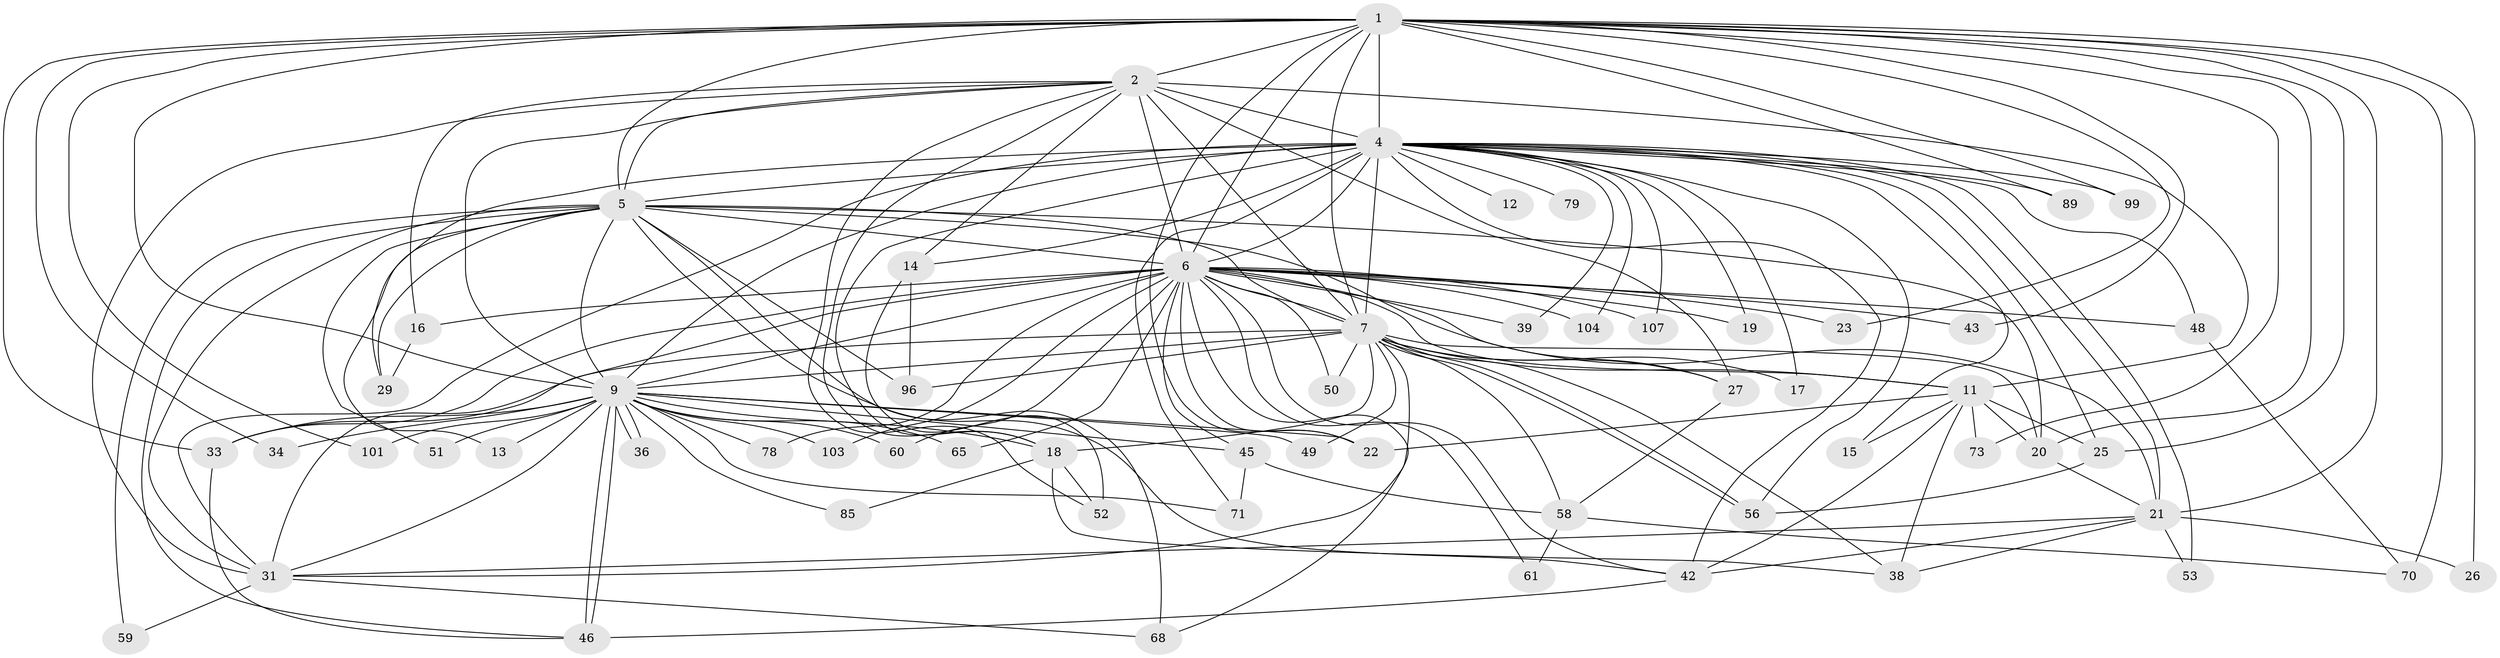 // original degree distribution, {27: 0.016666666666666666, 15: 0.008333333333333333, 16: 0.008333333333333333, 17: 0.008333333333333333, 21: 0.008333333333333333, 22: 0.008333333333333333, 24: 0.008333333333333333, 26: 0.008333333333333333, 32: 0.008333333333333333, 10: 0.008333333333333333, 2: 0.5666666666666667, 4: 0.075, 3: 0.18333333333333332, 5: 0.05, 7: 0.008333333333333333, 6: 0.025}
// Generated by graph-tools (version 1.1) at 2025/14/03/09/25 04:14:06]
// undirected, 60 vertices, 160 edges
graph export_dot {
graph [start="1"]
  node [color=gray90,style=filled];
  1 [super="+74"];
  2 [super="+55+109+3+28"];
  4 [super="+54+10"];
  5;
  6 [super="+8"];
  7;
  9;
  11;
  12;
  13;
  14;
  15;
  16;
  17;
  18 [super="+30"];
  19;
  20 [super="+90+94"];
  21 [super="+86+41"];
  22 [super="+100+97+77"];
  23;
  25 [super="+44"];
  26;
  27 [super="+35"];
  29 [super="+88"];
  31 [super="+63+32+83+37"];
  33 [super="+40"];
  34;
  36;
  38 [super="+105+62"];
  39;
  42 [super="+91+111+118+57"];
  43;
  45 [super="+92"];
  46 [super="+84"];
  48 [super="+76+69"];
  49;
  50;
  51;
  52 [super="+95"];
  53;
  56 [super="+106+102"];
  58;
  59;
  60;
  61;
  65;
  68 [super="+98"];
  70 [super="+81"];
  71;
  73 [super="+112"];
  78 [super="+110"];
  79;
  85;
  89;
  96 [super="+115"];
  99;
  101;
  103;
  104;
  107;
  1 -- 2 [weight=4];
  1 -- 4 [weight=2];
  1 -- 5;
  1 -- 6 [weight=2];
  1 -- 7;
  1 -- 9;
  1 -- 22;
  1 -- 23;
  1 -- 25;
  1 -- 26;
  1 -- 34;
  1 -- 43;
  1 -- 73 [weight=2];
  1 -- 89;
  1 -- 99;
  1 -- 101;
  1 -- 70;
  1 -- 20;
  1 -- 21 [weight=2];
  1 -- 33;
  2 -- 4 [weight=5];
  2 -- 5 [weight=3];
  2 -- 6 [weight=6];
  2 -- 7 [weight=2];
  2 -- 9 [weight=4];
  2 -- 14;
  2 -- 31 [weight=3];
  2 -- 11;
  2 -- 16;
  2 -- 52;
  2 -- 18;
  2 -- 27;
  4 -- 5 [weight=2];
  4 -- 6 [weight=5];
  4 -- 7 [weight=2];
  4 -- 9 [weight=3];
  4 -- 14;
  4 -- 18;
  4 -- 19;
  4 -- 39;
  4 -- 99;
  4 -- 31 [weight=2];
  4 -- 25;
  4 -- 42 [weight=2];
  4 -- 71;
  4 -- 12;
  4 -- 15;
  4 -- 79;
  4 -- 17;
  4 -- 21;
  4 -- 89;
  4 -- 29;
  4 -- 104;
  4 -- 107;
  4 -- 48;
  4 -- 53;
  4 -- 56;
  5 -- 6 [weight=2];
  5 -- 7;
  5 -- 9;
  5 -- 13;
  5 -- 20;
  5 -- 27;
  5 -- 29;
  5 -- 51;
  5 -- 59;
  5 -- 96;
  5 -- 42;
  5 -- 68;
  5 -- 31;
  5 -- 46;
  6 -- 7 [weight=2];
  6 -- 9 [weight=2];
  6 -- 11;
  6 -- 21;
  6 -- 23;
  6 -- 43;
  6 -- 48 [weight=3];
  6 -- 78 [weight=2];
  6 -- 103;
  6 -- 107;
  6 -- 22 [weight=2];
  6 -- 65;
  6 -- 68;
  6 -- 16;
  6 -- 19;
  6 -- 33;
  6 -- 39;
  6 -- 104;
  6 -- 42;
  6 -- 45;
  6 -- 50;
  6 -- 60;
  6 -- 61;
  6 -- 31 [weight=2];
  7 -- 9;
  7 -- 11;
  7 -- 17;
  7 -- 27;
  7 -- 31 [weight=2];
  7 -- 49;
  7 -- 50;
  7 -- 56;
  7 -- 56;
  7 -- 58;
  7 -- 96;
  7 -- 18;
  7 -- 38;
  7 -- 20;
  7 -- 33;
  9 -- 13;
  9 -- 18;
  9 -- 22;
  9 -- 33;
  9 -- 34;
  9 -- 36;
  9 -- 36;
  9 -- 45;
  9 -- 46;
  9 -- 46;
  9 -- 49;
  9 -- 51;
  9 -- 60;
  9 -- 65;
  9 -- 71;
  9 -- 78;
  9 -- 85;
  9 -- 101;
  9 -- 103;
  9 -- 31;
  11 -- 15;
  11 -- 20;
  11 -- 25;
  11 -- 38;
  11 -- 73;
  11 -- 42;
  11 -- 22;
  14 -- 96;
  14 -- 52;
  16 -- 29;
  18 -- 52;
  18 -- 85;
  18 -- 38;
  20 -- 21;
  21 -- 26;
  21 -- 42;
  21 -- 53;
  21 -- 38;
  21 -- 31;
  25 -- 56;
  27 -- 58;
  31 -- 68;
  31 -- 59;
  33 -- 46;
  42 -- 46;
  45 -- 71;
  45 -- 58;
  48 -- 70;
  58 -- 61;
  58 -- 70;
}
